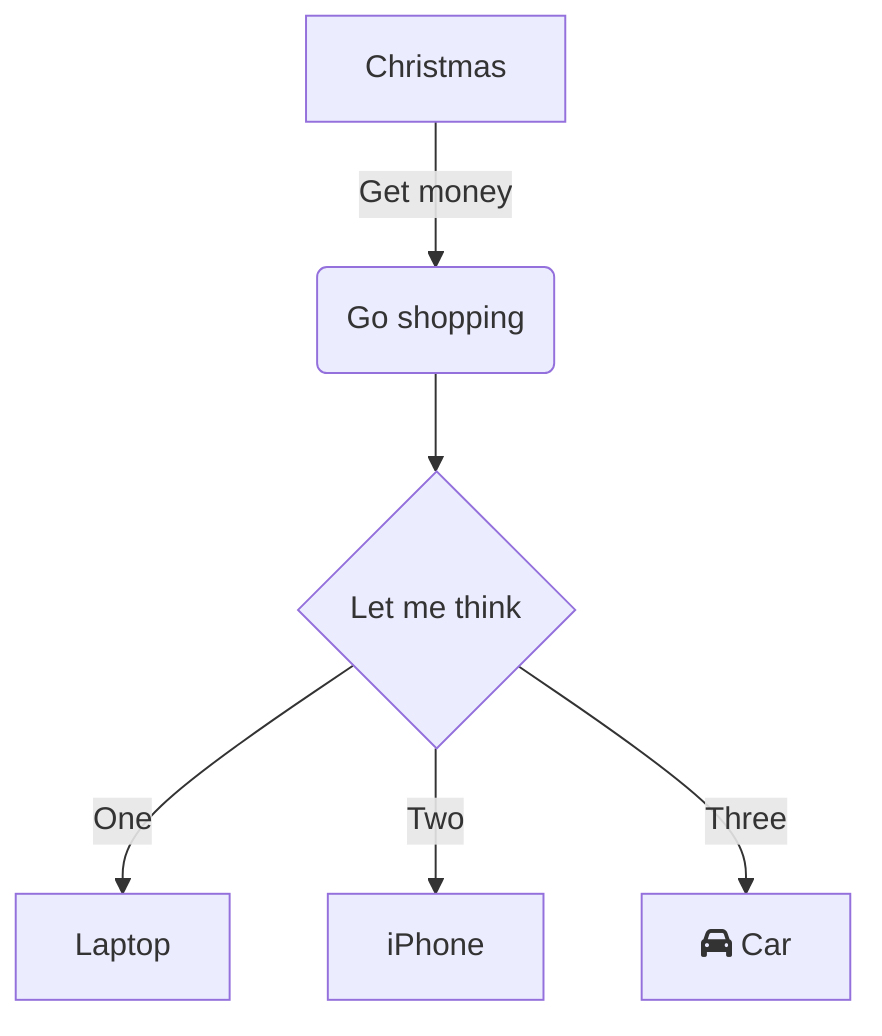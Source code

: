 flowchart TD
    A[Christmas] -->|Get money| B(Go shopping)
    B --> C{Let me think}
    C -->|One| D[Laptop]
    C -->|Two| E[iPhone]

    C -->|Three| F[fa:fa-car Car]